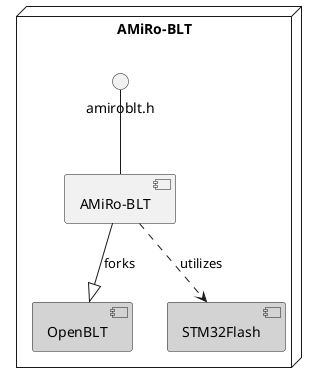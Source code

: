 /'
AMiRo-BLT is an bootloader and toolchain designed for the Autonomous Mini
Robot (AMiRo) platform.
Copyright (C) 2016..2018  Thomas Schöpping et al.

This program is free software: you can redistribute it and/or modify
it under the terms of the GNU General Public License as published by
the Free Software Foundation, either version 3 of the License, or
(at your option) any later version.

This program is distributed in the hope that it will be useful,
but WITHOUT ANY WARRANTY; without even the implied warranty of
MERCHANTABILITY or FITNESS FOR A PARTICULAR PURPOSE.  See the
GNU General Public License for more details.

You should have received a copy of the GNU General Public License
along with this program.  If not, see <http://www.gnu.org/licenses/>.

This research/work was supported by the Cluster of Excellence Cognitive
Interaction Technology 'CITEC' (EXC 277) at Bielefeld University, which is
funded by the German Research Foundation (DFG).
'/

@startuml
skinparam componentStyle uml2

'-------------------------------------------------------------------------------
' AMiRo-BLT
'-------------------------------------------------------------------------------

node "AMiRo-BLT" as AMiRoBLT_node {
	component OpenBLT #lightgrey
	component STM32Flash #lightgrey

	interface amiroblt.h

	component "AMiRo-BLT" as AMiRoBLT
	AMiRoBLT -down-|> OpenBLT : forks
	AMiRoBLT .down.> STM32Flash : utilizes
	AMiRoBLT -up- amiroblt.h
}

@enduml

